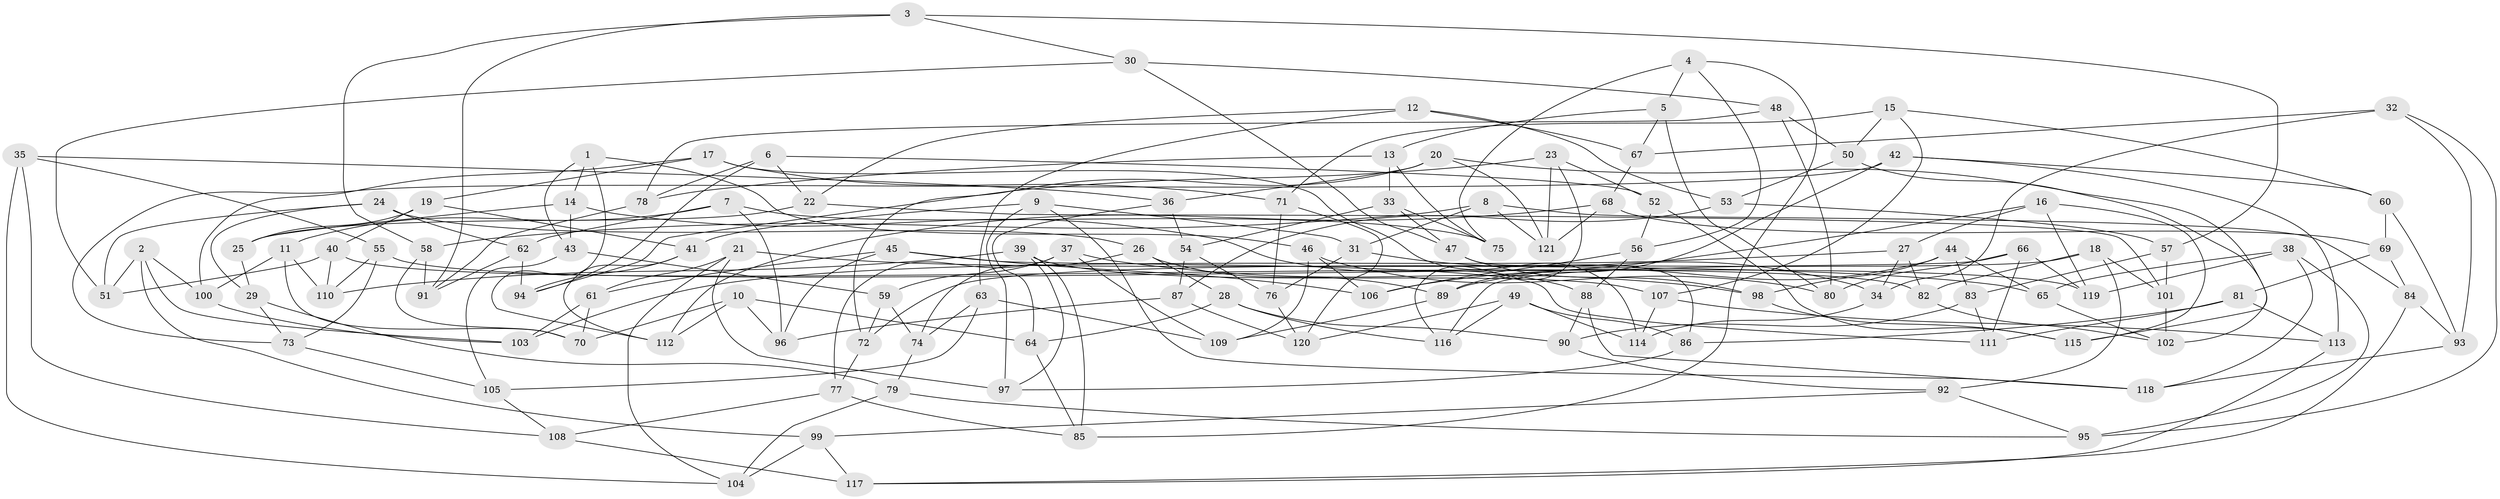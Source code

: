 // coarse degree distribution, {8: 0.14285714285714285, 7: 0.04081632653061224, 3: 0.08163265306122448, 4: 0.42857142857142855, 9: 0.061224489795918366, 5: 0.02040816326530612, 6: 0.061224489795918366, 11: 0.04081632653061224, 10: 0.10204081632653061, 12: 0.02040816326530612}
// Generated by graph-tools (version 1.1) at 2025/54/03/04/25 22:54:03]
// undirected, 121 vertices, 242 edges
graph export_dot {
  node [color=gray90,style=filled];
  1;
  2;
  3;
  4;
  5;
  6;
  7;
  8;
  9;
  10;
  11;
  12;
  13;
  14;
  15;
  16;
  17;
  18;
  19;
  20;
  21;
  22;
  23;
  24;
  25;
  26;
  27;
  28;
  29;
  30;
  31;
  32;
  33;
  34;
  35;
  36;
  37;
  38;
  39;
  40;
  41;
  42;
  43;
  44;
  45;
  46;
  47;
  48;
  49;
  50;
  51;
  52;
  53;
  54;
  55;
  56;
  57;
  58;
  59;
  60;
  61;
  62;
  63;
  64;
  65;
  66;
  67;
  68;
  69;
  70;
  71;
  72;
  73;
  74;
  75;
  76;
  77;
  78;
  79;
  80;
  81;
  82;
  83;
  84;
  85;
  86;
  87;
  88;
  89;
  90;
  91;
  92;
  93;
  94;
  95;
  96;
  97;
  98;
  99;
  100;
  101;
  102;
  103;
  104;
  105;
  106;
  107;
  108;
  109;
  110;
  111;
  112;
  113;
  114;
  115;
  116;
  117;
  118;
  119;
  120;
  121;
  1 -- 46;
  1 -- 14;
  1 -- 43;
  1 -- 112;
  2 -- 100;
  2 -- 99;
  2 -- 51;
  2 -- 103;
  3 -- 30;
  3 -- 57;
  3 -- 91;
  3 -- 58;
  4 -- 56;
  4 -- 5;
  4 -- 85;
  4 -- 75;
  5 -- 13;
  5 -- 80;
  5 -- 67;
  6 -- 78;
  6 -- 52;
  6 -- 22;
  6 -- 94;
  7 -- 96;
  7 -- 62;
  7 -- 11;
  7 -- 75;
  8 -- 121;
  8 -- 31;
  8 -- 84;
  8 -- 58;
  9 -- 118;
  9 -- 41;
  9 -- 31;
  9 -- 97;
  10 -- 64;
  10 -- 112;
  10 -- 96;
  10 -- 70;
  11 -- 100;
  11 -- 70;
  11 -- 110;
  12 -- 53;
  12 -- 67;
  12 -- 63;
  12 -- 22;
  13 -- 33;
  13 -- 75;
  13 -- 78;
  14 -- 25;
  14 -- 43;
  14 -- 88;
  15 -- 50;
  15 -- 71;
  15 -- 60;
  15 -- 107;
  16 -- 115;
  16 -- 106;
  16 -- 119;
  16 -- 27;
  17 -- 71;
  17 -- 114;
  17 -- 19;
  17 -- 100;
  18 -- 92;
  18 -- 72;
  18 -- 101;
  18 -- 82;
  19 -- 40;
  19 -- 25;
  19 -- 41;
  20 -- 102;
  20 -- 36;
  20 -- 72;
  20 -- 121;
  21 -- 97;
  21 -- 65;
  21 -- 104;
  21 -- 61;
  22 -- 25;
  22 -- 101;
  23 -- 52;
  23 -- 94;
  23 -- 116;
  23 -- 121;
  24 -- 62;
  24 -- 51;
  24 -- 29;
  24 -- 26;
  25 -- 29;
  26 -- 74;
  26 -- 89;
  26 -- 28;
  27 -- 103;
  27 -- 82;
  27 -- 34;
  28 -- 116;
  28 -- 90;
  28 -- 64;
  29 -- 79;
  29 -- 73;
  30 -- 51;
  30 -- 47;
  30 -- 48;
  31 -- 76;
  31 -- 34;
  32 -- 93;
  32 -- 67;
  32 -- 34;
  32 -- 95;
  33 -- 47;
  33 -- 54;
  33 -- 75;
  34 -- 114;
  35 -- 108;
  35 -- 55;
  35 -- 104;
  35 -- 36;
  36 -- 64;
  36 -- 54;
  37 -- 59;
  37 -- 98;
  37 -- 109;
  37 -- 77;
  38 -- 119;
  38 -- 95;
  38 -- 65;
  38 -- 118;
  39 -- 110;
  39 -- 97;
  39 -- 107;
  39 -- 85;
  40 -- 82;
  40 -- 51;
  40 -- 110;
  41 -- 94;
  41 -- 112;
  42 -- 73;
  42 -- 60;
  42 -- 89;
  42 -- 113;
  43 -- 105;
  43 -- 59;
  44 -- 65;
  44 -- 89;
  44 -- 83;
  44 -- 98;
  45 -- 111;
  45 -- 61;
  45 -- 96;
  45 -- 106;
  46 -- 109;
  46 -- 106;
  46 -- 80;
  47 -- 86;
  47 -- 98;
  48 -- 78;
  48 -- 50;
  48 -- 80;
  49 -- 116;
  49 -- 120;
  49 -- 114;
  49 -- 86;
  50 -- 53;
  50 -- 115;
  52 -- 56;
  52 -- 115;
  53 -- 87;
  53 -- 57;
  54 -- 76;
  54 -- 87;
  55 -- 110;
  55 -- 73;
  55 -- 119;
  56 -- 88;
  56 -- 106;
  57 -- 83;
  57 -- 101;
  58 -- 91;
  58 -- 70;
  59 -- 74;
  59 -- 72;
  60 -- 93;
  60 -- 69;
  61 -- 103;
  61 -- 70;
  62 -- 91;
  62 -- 94;
  63 -- 109;
  63 -- 105;
  63 -- 74;
  64 -- 85;
  65 -- 102;
  66 -- 111;
  66 -- 119;
  66 -- 80;
  66 -- 116;
  67 -- 68;
  68 -- 69;
  68 -- 112;
  68 -- 121;
  69 -- 84;
  69 -- 81;
  71 -- 120;
  71 -- 76;
  72 -- 77;
  73 -- 105;
  74 -- 79;
  76 -- 120;
  77 -- 85;
  77 -- 108;
  78 -- 91;
  79 -- 95;
  79 -- 104;
  81 -- 86;
  81 -- 111;
  81 -- 113;
  82 -- 102;
  83 -- 90;
  83 -- 111;
  84 -- 117;
  84 -- 93;
  86 -- 97;
  87 -- 120;
  87 -- 96;
  88 -- 90;
  88 -- 118;
  89 -- 109;
  90 -- 92;
  92 -- 99;
  92 -- 95;
  93 -- 118;
  98 -- 115;
  99 -- 104;
  99 -- 117;
  100 -- 103;
  101 -- 102;
  105 -- 108;
  107 -- 113;
  107 -- 114;
  108 -- 117;
  113 -- 117;
}
